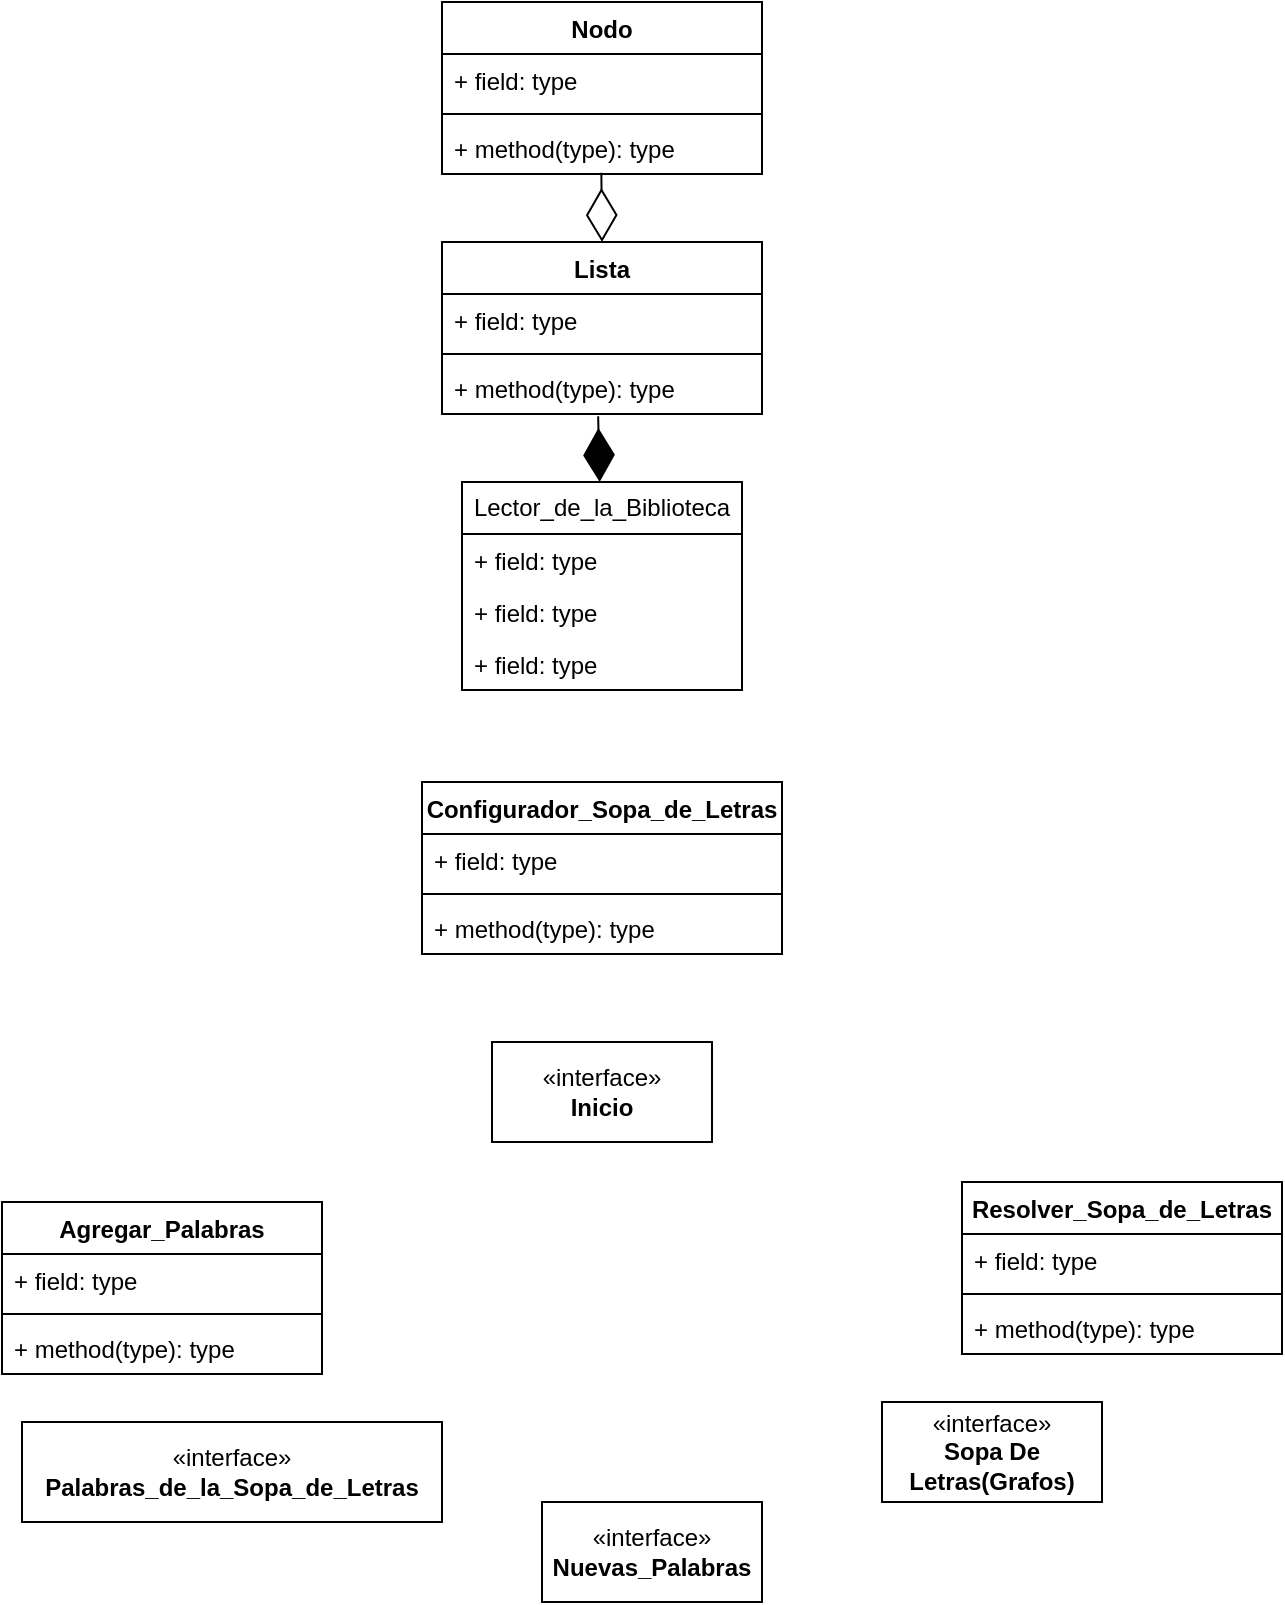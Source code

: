 <mxfile version="27.0.3">
  <diagram id="C5RBs43oDa-KdzZeNtuy" name="Page-1">
    <mxGraphModel dx="928" dy="432" grid="1" gridSize="10" guides="1" tooltips="1" connect="1" arrows="1" fold="1" page="1" pageScale="1" pageWidth="827" pageHeight="1169" math="0" shadow="0">
      <root>
        <mxCell id="WIyWlLk6GJQsqaUBKTNV-0" />
        <mxCell id="WIyWlLk6GJQsqaUBKTNV-1" parent="WIyWlLk6GJQsqaUBKTNV-0" />
        <mxCell id="p8p6fkgJktezZmNcpXsv-0" value="Nodo" style="swimlane;fontStyle=1;align=center;verticalAlign=top;childLayout=stackLayout;horizontal=1;startSize=26;horizontalStack=0;resizeParent=1;resizeParentMax=0;resizeLast=0;collapsible=1;marginBottom=0;whiteSpace=wrap;html=1;" vertex="1" parent="WIyWlLk6GJQsqaUBKTNV-1">
          <mxGeometry x="290" y="50" width="160" height="86" as="geometry" />
        </mxCell>
        <mxCell id="p8p6fkgJktezZmNcpXsv-1" value="+ field: type" style="text;strokeColor=none;fillColor=none;align=left;verticalAlign=top;spacingLeft=4;spacingRight=4;overflow=hidden;rotatable=0;points=[[0,0.5],[1,0.5]];portConstraint=eastwest;whiteSpace=wrap;html=1;" vertex="1" parent="p8p6fkgJktezZmNcpXsv-0">
          <mxGeometry y="26" width="160" height="26" as="geometry" />
        </mxCell>
        <mxCell id="p8p6fkgJktezZmNcpXsv-2" value="" style="line;strokeWidth=1;fillColor=none;align=left;verticalAlign=middle;spacingTop=-1;spacingLeft=3;spacingRight=3;rotatable=0;labelPosition=right;points=[];portConstraint=eastwest;strokeColor=inherit;" vertex="1" parent="p8p6fkgJktezZmNcpXsv-0">
          <mxGeometry y="52" width="160" height="8" as="geometry" />
        </mxCell>
        <mxCell id="p8p6fkgJktezZmNcpXsv-3" value="+ method(type): type" style="text;strokeColor=none;fillColor=none;align=left;verticalAlign=top;spacingLeft=4;spacingRight=4;overflow=hidden;rotatable=0;points=[[0,0.5],[1,0.5]];portConstraint=eastwest;whiteSpace=wrap;html=1;" vertex="1" parent="p8p6fkgJktezZmNcpXsv-0">
          <mxGeometry y="60" width="160" height="26" as="geometry" />
        </mxCell>
        <mxCell id="p8p6fkgJktezZmNcpXsv-4" value="Lista" style="swimlane;fontStyle=1;align=center;verticalAlign=top;childLayout=stackLayout;horizontal=1;startSize=26;horizontalStack=0;resizeParent=1;resizeParentMax=0;resizeLast=0;collapsible=1;marginBottom=0;whiteSpace=wrap;html=1;" vertex="1" parent="WIyWlLk6GJQsqaUBKTNV-1">
          <mxGeometry x="290" y="170" width="160" height="86" as="geometry" />
        </mxCell>
        <mxCell id="p8p6fkgJktezZmNcpXsv-5" value="+ field: type" style="text;strokeColor=none;fillColor=none;align=left;verticalAlign=top;spacingLeft=4;spacingRight=4;overflow=hidden;rotatable=0;points=[[0,0.5],[1,0.5]];portConstraint=eastwest;whiteSpace=wrap;html=1;" vertex="1" parent="p8p6fkgJktezZmNcpXsv-4">
          <mxGeometry y="26" width="160" height="26" as="geometry" />
        </mxCell>
        <mxCell id="p8p6fkgJktezZmNcpXsv-6" value="" style="line;strokeWidth=1;fillColor=none;align=left;verticalAlign=middle;spacingTop=-1;spacingLeft=3;spacingRight=3;rotatable=0;labelPosition=right;points=[];portConstraint=eastwest;strokeColor=inherit;" vertex="1" parent="p8p6fkgJktezZmNcpXsv-4">
          <mxGeometry y="52" width="160" height="8" as="geometry" />
        </mxCell>
        <mxCell id="p8p6fkgJktezZmNcpXsv-7" value="+ method(type): type" style="text;strokeColor=none;fillColor=none;align=left;verticalAlign=top;spacingLeft=4;spacingRight=4;overflow=hidden;rotatable=0;points=[[0,0.5],[1,0.5]];portConstraint=eastwest;whiteSpace=wrap;html=1;" vertex="1" parent="p8p6fkgJktezZmNcpXsv-4">
          <mxGeometry y="60" width="160" height="26" as="geometry" />
        </mxCell>
        <mxCell id="p8p6fkgJktezZmNcpXsv-8" value="Lector_de_la_Biblioteca" style="swimlane;fontStyle=0;childLayout=stackLayout;horizontal=1;startSize=26;fillColor=none;horizontalStack=0;resizeParent=1;resizeParentMax=0;resizeLast=0;collapsible=1;marginBottom=0;whiteSpace=wrap;html=1;" vertex="1" parent="WIyWlLk6GJQsqaUBKTNV-1">
          <mxGeometry x="300" y="290" width="140" height="104" as="geometry" />
        </mxCell>
        <mxCell id="p8p6fkgJktezZmNcpXsv-9" value="+ field: type" style="text;strokeColor=none;fillColor=none;align=left;verticalAlign=top;spacingLeft=4;spacingRight=4;overflow=hidden;rotatable=0;points=[[0,0.5],[1,0.5]];portConstraint=eastwest;whiteSpace=wrap;html=1;" vertex="1" parent="p8p6fkgJktezZmNcpXsv-8">
          <mxGeometry y="26" width="140" height="26" as="geometry" />
        </mxCell>
        <mxCell id="p8p6fkgJktezZmNcpXsv-10" value="+ field: type" style="text;strokeColor=none;fillColor=none;align=left;verticalAlign=top;spacingLeft=4;spacingRight=4;overflow=hidden;rotatable=0;points=[[0,0.5],[1,0.5]];portConstraint=eastwest;whiteSpace=wrap;html=1;" vertex="1" parent="p8p6fkgJktezZmNcpXsv-8">
          <mxGeometry y="52" width="140" height="26" as="geometry" />
        </mxCell>
        <mxCell id="p8p6fkgJktezZmNcpXsv-11" value="+ field: type" style="text;strokeColor=none;fillColor=none;align=left;verticalAlign=top;spacingLeft=4;spacingRight=4;overflow=hidden;rotatable=0;points=[[0,0.5],[1,0.5]];portConstraint=eastwest;whiteSpace=wrap;html=1;" vertex="1" parent="p8p6fkgJktezZmNcpXsv-8">
          <mxGeometry y="78" width="140" height="26" as="geometry" />
        </mxCell>
        <mxCell id="p8p6fkgJktezZmNcpXsv-12" value="Configurador_Sopa_de_Letras" style="swimlane;fontStyle=1;align=center;verticalAlign=top;childLayout=stackLayout;horizontal=1;startSize=26;horizontalStack=0;resizeParent=1;resizeParentMax=0;resizeLast=0;collapsible=1;marginBottom=0;whiteSpace=wrap;html=1;" vertex="1" parent="WIyWlLk6GJQsqaUBKTNV-1">
          <mxGeometry x="280" y="440" width="180" height="86" as="geometry" />
        </mxCell>
        <mxCell id="p8p6fkgJktezZmNcpXsv-13" value="+ field: type" style="text;strokeColor=none;fillColor=none;align=left;verticalAlign=top;spacingLeft=4;spacingRight=4;overflow=hidden;rotatable=0;points=[[0,0.5],[1,0.5]];portConstraint=eastwest;whiteSpace=wrap;html=1;" vertex="1" parent="p8p6fkgJktezZmNcpXsv-12">
          <mxGeometry y="26" width="180" height="26" as="geometry" />
        </mxCell>
        <mxCell id="p8p6fkgJktezZmNcpXsv-14" value="" style="line;strokeWidth=1;fillColor=none;align=left;verticalAlign=middle;spacingTop=-1;spacingLeft=3;spacingRight=3;rotatable=0;labelPosition=right;points=[];portConstraint=eastwest;strokeColor=inherit;" vertex="1" parent="p8p6fkgJktezZmNcpXsv-12">
          <mxGeometry y="52" width="180" height="8" as="geometry" />
        </mxCell>
        <mxCell id="p8p6fkgJktezZmNcpXsv-15" value="+ method(type): type" style="text;strokeColor=none;fillColor=none;align=left;verticalAlign=top;spacingLeft=4;spacingRight=4;overflow=hidden;rotatable=0;points=[[0,0.5],[1,0.5]];portConstraint=eastwest;whiteSpace=wrap;html=1;" vertex="1" parent="p8p6fkgJktezZmNcpXsv-12">
          <mxGeometry y="60" width="180" height="26" as="geometry" />
        </mxCell>
        <mxCell id="p8p6fkgJktezZmNcpXsv-16" value="Resolver_Sopa_de_Letras" style="swimlane;fontStyle=1;align=center;verticalAlign=top;childLayout=stackLayout;horizontal=1;startSize=26;horizontalStack=0;resizeParent=1;resizeParentMax=0;resizeLast=0;collapsible=1;marginBottom=0;whiteSpace=wrap;html=1;" vertex="1" parent="WIyWlLk6GJQsqaUBKTNV-1">
          <mxGeometry x="550" y="640" width="160" height="86" as="geometry" />
        </mxCell>
        <mxCell id="p8p6fkgJktezZmNcpXsv-17" value="+ field: type" style="text;strokeColor=none;fillColor=none;align=left;verticalAlign=top;spacingLeft=4;spacingRight=4;overflow=hidden;rotatable=0;points=[[0,0.5],[1,0.5]];portConstraint=eastwest;whiteSpace=wrap;html=1;" vertex="1" parent="p8p6fkgJktezZmNcpXsv-16">
          <mxGeometry y="26" width="160" height="26" as="geometry" />
        </mxCell>
        <mxCell id="p8p6fkgJktezZmNcpXsv-18" value="" style="line;strokeWidth=1;fillColor=none;align=left;verticalAlign=middle;spacingTop=-1;spacingLeft=3;spacingRight=3;rotatable=0;labelPosition=right;points=[];portConstraint=eastwest;strokeColor=inherit;" vertex="1" parent="p8p6fkgJktezZmNcpXsv-16">
          <mxGeometry y="52" width="160" height="8" as="geometry" />
        </mxCell>
        <mxCell id="p8p6fkgJktezZmNcpXsv-19" value="+ method(type): type" style="text;strokeColor=none;fillColor=none;align=left;verticalAlign=top;spacingLeft=4;spacingRight=4;overflow=hidden;rotatable=0;points=[[0,0.5],[1,0.5]];portConstraint=eastwest;whiteSpace=wrap;html=1;" vertex="1" parent="p8p6fkgJktezZmNcpXsv-16">
          <mxGeometry y="60" width="160" height="26" as="geometry" />
        </mxCell>
        <mxCell id="p8p6fkgJktezZmNcpXsv-20" value="Agregar_Palabras" style="swimlane;fontStyle=1;align=center;verticalAlign=top;childLayout=stackLayout;horizontal=1;startSize=26;horizontalStack=0;resizeParent=1;resizeParentMax=0;resizeLast=0;collapsible=1;marginBottom=0;whiteSpace=wrap;html=1;" vertex="1" parent="WIyWlLk6GJQsqaUBKTNV-1">
          <mxGeometry x="70" y="650" width="160" height="86" as="geometry" />
        </mxCell>
        <mxCell id="p8p6fkgJktezZmNcpXsv-21" value="+ field: type" style="text;strokeColor=none;fillColor=none;align=left;verticalAlign=top;spacingLeft=4;spacingRight=4;overflow=hidden;rotatable=0;points=[[0,0.5],[1,0.5]];portConstraint=eastwest;whiteSpace=wrap;html=1;" vertex="1" parent="p8p6fkgJktezZmNcpXsv-20">
          <mxGeometry y="26" width="160" height="26" as="geometry" />
        </mxCell>
        <mxCell id="p8p6fkgJktezZmNcpXsv-22" value="" style="line;strokeWidth=1;fillColor=none;align=left;verticalAlign=middle;spacingTop=-1;spacingLeft=3;spacingRight=3;rotatable=0;labelPosition=right;points=[];portConstraint=eastwest;strokeColor=inherit;" vertex="1" parent="p8p6fkgJktezZmNcpXsv-20">
          <mxGeometry y="52" width="160" height="8" as="geometry" />
        </mxCell>
        <mxCell id="p8p6fkgJktezZmNcpXsv-23" value="+ method(type): type" style="text;strokeColor=none;fillColor=none;align=left;verticalAlign=top;spacingLeft=4;spacingRight=4;overflow=hidden;rotatable=0;points=[[0,0.5],[1,0.5]];portConstraint=eastwest;whiteSpace=wrap;html=1;" vertex="1" parent="p8p6fkgJktezZmNcpXsv-20">
          <mxGeometry y="60" width="160" height="26" as="geometry" />
        </mxCell>
        <mxCell id="p8p6fkgJktezZmNcpXsv-24" value="«interface»&lt;br&gt;&lt;b&gt;Inicio&lt;/b&gt;" style="html=1;whiteSpace=wrap;" vertex="1" parent="WIyWlLk6GJQsqaUBKTNV-1">
          <mxGeometry x="315" y="570" width="110" height="50" as="geometry" />
        </mxCell>
        <mxCell id="p8p6fkgJktezZmNcpXsv-25" value="«interface»&lt;br&gt;&lt;b&gt;Sopa De Letras(Grafos)&lt;/b&gt;" style="html=1;whiteSpace=wrap;" vertex="1" parent="WIyWlLk6GJQsqaUBKTNV-1">
          <mxGeometry x="510" y="750" width="110" height="50" as="geometry" />
        </mxCell>
        <mxCell id="p8p6fkgJktezZmNcpXsv-26" value="«interface»&lt;br&gt;&lt;b&gt;Nuevas_Palabras&lt;/b&gt;" style="html=1;whiteSpace=wrap;" vertex="1" parent="WIyWlLk6GJQsqaUBKTNV-1">
          <mxGeometry x="340" y="800" width="110" height="50" as="geometry" />
        </mxCell>
        <mxCell id="p8p6fkgJktezZmNcpXsv-27" value="«interface»&lt;br&gt;&lt;b&gt;Palabras_de_la_Sopa_de_Letras&lt;/b&gt;" style="html=1;whiteSpace=wrap;" vertex="1" parent="WIyWlLk6GJQsqaUBKTNV-1">
          <mxGeometry x="80" y="760" width="210" height="50" as="geometry" />
        </mxCell>
        <mxCell id="p8p6fkgJktezZmNcpXsv-28" value="" style="endArrow=diamondThin;endFill=0;endSize=24;html=1;rounded=0;exitX=0.498;exitY=0.978;exitDx=0;exitDy=0;exitPerimeter=0;entryX=0.5;entryY=0;entryDx=0;entryDy=0;" edge="1" parent="WIyWlLk6GJQsqaUBKTNV-1" source="p8p6fkgJktezZmNcpXsv-3" target="p8p6fkgJktezZmNcpXsv-4">
          <mxGeometry width="160" relative="1" as="geometry">
            <mxPoint x="190" y="230" as="sourcePoint" />
            <mxPoint x="350" y="230" as="targetPoint" />
          </mxGeometry>
        </mxCell>
        <mxCell id="p8p6fkgJktezZmNcpXsv-30" value="" style="endArrow=diamondThin;endFill=1;endSize=24;html=1;rounded=0;exitX=0.488;exitY=1.044;exitDx=0;exitDy=0;exitPerimeter=0;" edge="1" parent="WIyWlLk6GJQsqaUBKTNV-1" source="p8p6fkgJktezZmNcpXsv-7" target="p8p6fkgJktezZmNcpXsv-8">
          <mxGeometry width="160" relative="1" as="geometry">
            <mxPoint x="460" y="280" as="sourcePoint" />
            <mxPoint x="620" y="280" as="targetPoint" />
          </mxGeometry>
        </mxCell>
      </root>
    </mxGraphModel>
  </diagram>
</mxfile>
